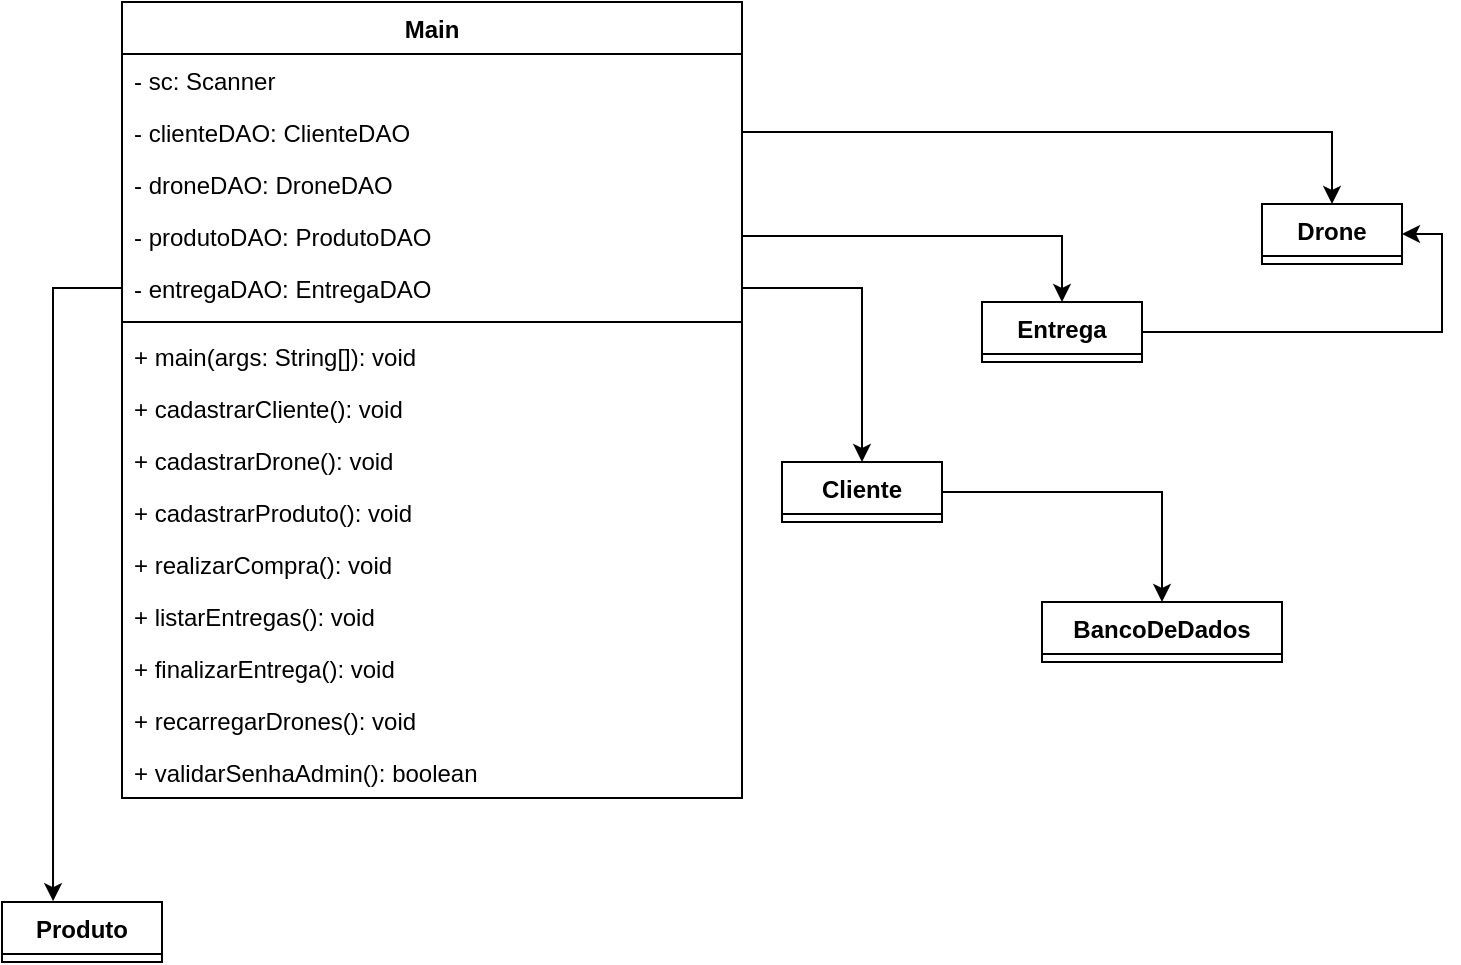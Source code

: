 <mxfile version="28.2.5">
  <diagram name="Página-1" id="cKYCesF05ptskkhsv4Eu">
    <mxGraphModel dx="1426" dy="1958" grid="1" gridSize="10" guides="1" tooltips="1" connect="1" arrows="1" fold="1" page="1" pageScale="1" pageWidth="827" pageHeight="1169" math="0" shadow="0">
      <root>
        <mxCell id="0" />
        <mxCell id="1" parent="0" />
        <mxCell id="_gDZUWT4ZUICHmL-SFmc-1" value="BancoDeDados" style="swimlane;fontStyle=1;align=center;verticalAlign=top;childLayout=stackLayout;horizontal=1;startSize=26;horizontalStack=0;resizeParent=1;resizeParentMax=0;resizeLast=0;collapsible=1;marginBottom=0;whiteSpace=wrap;html=1;" vertex="1" collapsed="1" parent="1">
          <mxGeometry x="530" y="50" width="120" height="30" as="geometry">
            <mxRectangle x="490" y="-30" width="160" height="138" as="alternateBounds" />
          </mxGeometry>
        </mxCell>
        <mxCell id="_gDZUWT4ZUICHmL-SFmc-2" value="- URL: String" style="text;strokeColor=none;fillColor=none;align=left;verticalAlign=top;spacingLeft=4;spacingRight=4;overflow=hidden;rotatable=0;points=[[0,0.5],[1,0.5]];portConstraint=eastwest;whiteSpace=wrap;html=1;" vertex="1" parent="_gDZUWT4ZUICHmL-SFmc-1">
          <mxGeometry y="26" width="160" height="26" as="geometry" />
        </mxCell>
        <mxCell id="_gDZUWT4ZUICHmL-SFmc-6" value="- USUARIO: String" style="text;strokeColor=none;fillColor=none;align=left;verticalAlign=top;spacingLeft=4;spacingRight=4;overflow=hidden;rotatable=0;points=[[0,0.5],[1,0.5]];portConstraint=eastwest;whiteSpace=wrap;html=1;" vertex="1" parent="_gDZUWT4ZUICHmL-SFmc-1">
          <mxGeometry y="52" width="160" height="26" as="geometry" />
        </mxCell>
        <mxCell id="_gDZUWT4ZUICHmL-SFmc-5" value="- SENHA : String" style="text;strokeColor=none;fillColor=none;align=left;verticalAlign=top;spacingLeft=4;spacingRight=4;overflow=hidden;rotatable=0;points=[[0,0.5],[1,0.5]];portConstraint=eastwest;whiteSpace=wrap;html=1;" vertex="1" parent="_gDZUWT4ZUICHmL-SFmc-1">
          <mxGeometry y="78" width="160" height="26" as="geometry" />
        </mxCell>
        <mxCell id="_gDZUWT4ZUICHmL-SFmc-3" value="" style="line;strokeWidth=1;fillColor=none;align=left;verticalAlign=middle;spacingTop=-1;spacingLeft=3;spacingRight=3;rotatable=0;labelPosition=right;points=[];portConstraint=eastwest;strokeColor=inherit;" vertex="1" parent="_gDZUWT4ZUICHmL-SFmc-1">
          <mxGeometry y="104" width="160" height="8" as="geometry" />
        </mxCell>
        <mxCell id="_gDZUWT4ZUICHmL-SFmc-4" value="+ conectar():&amp;nbsp;Connection" style="text;strokeColor=none;fillColor=none;align=left;verticalAlign=top;spacingLeft=4;spacingRight=4;overflow=hidden;rotatable=0;points=[[0,0.5],[1,0.5]];portConstraint=eastwest;whiteSpace=wrap;html=1;" vertex="1" parent="_gDZUWT4ZUICHmL-SFmc-1">
          <mxGeometry y="112" width="160" height="26" as="geometry" />
        </mxCell>
        <mxCell id="_gDZUWT4ZUICHmL-SFmc-84" style="edgeStyle=orthogonalEdgeStyle;rounded=0;orthogonalLoop=1;jettySize=auto;html=1;exitX=1;exitY=0.5;exitDx=0;exitDy=0;entryX=0.5;entryY=0;entryDx=0;entryDy=0;" edge="1" parent="1" source="_gDZUWT4ZUICHmL-SFmc-7" target="_gDZUWT4ZUICHmL-SFmc-1">
          <mxGeometry relative="1" as="geometry" />
        </mxCell>
        <mxCell id="_gDZUWT4ZUICHmL-SFmc-7" value="Cliente" style="swimlane;fontStyle=1;align=center;verticalAlign=top;childLayout=stackLayout;horizontal=1;startSize=26;horizontalStack=0;resizeParent=1;resizeParentMax=0;resizeLast=0;collapsible=1;marginBottom=0;whiteSpace=wrap;html=1;" vertex="1" collapsed="1" parent="1">
          <mxGeometry x="400" y="-20" width="80" height="30" as="geometry">
            <mxRectangle x="370" y="-30" width="200" height="242" as="alternateBounds" />
          </mxGeometry>
        </mxCell>
        <mxCell id="_gDZUWT4ZUICHmL-SFmc-8" value="- id: int" style="text;strokeColor=none;fillColor=none;align=left;verticalAlign=top;spacingLeft=4;spacingRight=4;overflow=hidden;rotatable=0;points=[[0,0.5],[1,0.5]];portConstraint=eastwest;whiteSpace=wrap;html=1;" vertex="1" parent="_gDZUWT4ZUICHmL-SFmc-7">
          <mxGeometry y="26" width="200" height="26" as="geometry" />
        </mxCell>
        <mxCell id="_gDZUWT4ZUICHmL-SFmc-9" value="- nome: string" style="text;strokeColor=none;fillColor=none;align=left;verticalAlign=top;spacingLeft=4;spacingRight=4;overflow=hidden;rotatable=0;points=[[0,0.5],[1,0.5]];portConstraint=eastwest;whiteSpace=wrap;html=1;" vertex="1" parent="_gDZUWT4ZUICHmL-SFmc-7">
          <mxGeometry y="52" width="200" height="26" as="geometry" />
        </mxCell>
        <mxCell id="_gDZUWT4ZUICHmL-SFmc-13" value="- cep: string" style="text;strokeColor=none;fillColor=none;align=left;verticalAlign=top;spacingLeft=4;spacingRight=4;overflow=hidden;rotatable=0;points=[[0,0.5],[1,0.5]];portConstraint=eastwest;whiteSpace=wrap;html=1;" vertex="1" parent="_gDZUWT4ZUICHmL-SFmc-7">
          <mxGeometry y="78" width="200" height="26" as="geometry" />
        </mxCell>
        <mxCell id="_gDZUWT4ZUICHmL-SFmc-10" value="- email: string" style="text;strokeColor=none;fillColor=none;align=left;verticalAlign=top;spacingLeft=4;spacingRight=4;overflow=hidden;rotatable=0;points=[[0,0.5],[1,0.5]];portConstraint=eastwest;whiteSpace=wrap;html=1;" vertex="1" parent="_gDZUWT4ZUICHmL-SFmc-7">
          <mxGeometry y="104" width="200" height="26" as="geometry" />
        </mxCell>
        <mxCell id="_gDZUWT4ZUICHmL-SFmc-14" value="- telefone: string" style="text;strokeColor=none;fillColor=none;align=left;verticalAlign=top;spacingLeft=4;spacingRight=4;overflow=hidden;rotatable=0;points=[[0,0.5],[1,0.5]];portConstraint=eastwest;whiteSpace=wrap;html=1;" vertex="1" parent="_gDZUWT4ZUICHmL-SFmc-7">
          <mxGeometry y="130" width="200" height="26" as="geometry" />
        </mxCell>
        <mxCell id="_gDZUWT4ZUICHmL-SFmc-11" value="" style="line;strokeWidth=1;fillColor=none;align=left;verticalAlign=middle;spacingTop=-1;spacingLeft=3;spacingRight=3;rotatable=0;labelPosition=right;points=[];portConstraint=eastwest;strokeColor=inherit;" vertex="1" parent="_gDZUWT4ZUICHmL-SFmc-7">
          <mxGeometry y="156" width="200" height="8" as="geometry" />
        </mxCell>
        <mxCell id="_gDZUWT4ZUICHmL-SFmc-22" value="+&amp;nbsp;cadastrarCliente(c: Cliente): void" style="text;strokeColor=none;fillColor=none;align=left;verticalAlign=top;spacingLeft=4;spacingRight=4;overflow=hidden;rotatable=0;points=[[0,0.5],[1,0.5]];portConstraint=eastwest;whiteSpace=wrap;html=1;" vertex="1" parent="_gDZUWT4ZUICHmL-SFmc-7">
          <mxGeometry y="164" width="200" height="26" as="geometry" />
        </mxCell>
        <mxCell id="_gDZUWT4ZUICHmL-SFmc-23" value="+&amp;nbsp;buscarClientePorId(id): cliente" style="text;strokeColor=none;fillColor=none;align=left;verticalAlign=top;spacingLeft=4;spacingRight=4;overflow=hidden;rotatable=0;points=[[0,0.5],[1,0.5]];portConstraint=eastwest;whiteSpace=wrap;html=1;" vertex="1" parent="_gDZUWT4ZUICHmL-SFmc-7">
          <mxGeometry y="190" width="200" height="26" as="geometry" />
        </mxCell>
        <mxCell id="_gDZUWT4ZUICHmL-SFmc-24" value="+&amp;nbsp;listarClientes():&amp;nbsp;List&amp;lt;Cliente&amp;gt;" style="text;strokeColor=none;fillColor=none;align=left;verticalAlign=top;spacingLeft=4;spacingRight=4;overflow=hidden;rotatable=0;points=[[0,0.5],[1,0.5]];portConstraint=eastwest;whiteSpace=wrap;html=1;" vertex="1" parent="_gDZUWT4ZUICHmL-SFmc-7">
          <mxGeometry y="216" width="200" height="26" as="geometry" />
        </mxCell>
        <mxCell id="_gDZUWT4ZUICHmL-SFmc-15" value="Drone" style="swimlane;fontStyle=1;align=center;verticalAlign=top;childLayout=stackLayout;horizontal=1;startSize=26;horizontalStack=0;resizeParent=1;resizeParentMax=0;resizeLast=0;collapsible=1;marginBottom=0;whiteSpace=wrap;html=1;" vertex="1" collapsed="1" parent="1">
          <mxGeometry x="640" y="-149" width="70" height="30" as="geometry">
            <mxRectangle x="640" y="-149" width="310" height="268" as="alternateBounds" />
          </mxGeometry>
        </mxCell>
        <mxCell id="_gDZUWT4ZUICHmL-SFmc-27" value="- id: int" style="text;strokeColor=none;fillColor=none;align=left;verticalAlign=top;spacingLeft=4;spacingRight=4;overflow=hidden;rotatable=0;points=[[0,0.5],[1,0.5]];portConstraint=eastwest;whiteSpace=wrap;html=1;" vertex="1" parent="_gDZUWT4ZUICHmL-SFmc-15">
          <mxGeometry y="26" width="310" height="26" as="geometry" />
        </mxCell>
        <mxCell id="_gDZUWT4ZUICHmL-SFmc-16" value="- statusBateria: int" style="text;strokeColor=none;fillColor=none;align=left;verticalAlign=top;spacingLeft=4;spacingRight=4;overflow=hidden;rotatable=0;points=[[0,0.5],[1,0.5]];portConstraint=eastwest;whiteSpace=wrap;html=1;" vertex="1" parent="_gDZUWT4ZUICHmL-SFmc-15">
          <mxGeometry y="52" width="310" height="26" as="geometry" />
        </mxCell>
        <mxCell id="_gDZUWT4ZUICHmL-SFmc-17" value="- capacidade: int" style="text;strokeColor=none;fillColor=none;align=left;verticalAlign=top;spacingLeft=4;spacingRight=4;overflow=hidden;rotatable=0;points=[[0,0.5],[1,0.5]];portConstraint=eastwest;whiteSpace=wrap;html=1;" vertex="1" parent="_gDZUWT4ZUICHmL-SFmc-15">
          <mxGeometry y="78" width="310" height="26" as="geometry" />
        </mxCell>
        <mxCell id="_gDZUWT4ZUICHmL-SFmc-18" value="- disponivel: boolean" style="text;strokeColor=none;fillColor=none;align=left;verticalAlign=top;spacingLeft=4;spacingRight=4;overflow=hidden;rotatable=0;points=[[0,0.5],[1,0.5]];portConstraint=eastwest;whiteSpace=wrap;html=1;" vertex="1" parent="_gDZUWT4ZUICHmL-SFmc-15">
          <mxGeometry y="104" width="310" height="26" as="geometry" />
        </mxCell>
        <mxCell id="_gDZUWT4ZUICHmL-SFmc-19" value="" style="line;strokeWidth=1;fillColor=none;align=left;verticalAlign=middle;spacingTop=-1;spacingLeft=3;spacingRight=3;rotatable=0;labelPosition=right;points=[];portConstraint=eastwest;strokeColor=inherit;" vertex="1" parent="_gDZUWT4ZUICHmL-SFmc-15">
          <mxGeometry y="130" width="310" height="8" as="geometry" />
        </mxCell>
        <mxCell id="_gDZUWT4ZUICHmL-SFmc-20" value="+&amp;nbsp;cadastrarDrone(d: Drone): void" style="text;strokeColor=none;fillColor=none;align=left;verticalAlign=top;spacingLeft=4;spacingRight=4;overflow=hidden;rotatable=0;points=[[0,0.5],[1,0.5]];portConstraint=eastwest;whiteSpace=wrap;html=1;" vertex="1" parent="_gDZUWT4ZUICHmL-SFmc-15">
          <mxGeometry y="138" width="310" height="26" as="geometry" />
        </mxCell>
        <mxCell id="_gDZUWT4ZUICHmL-SFmc-28" value="+&amp;nbsp;buscarDroneDisponivel(pesoNecessario): Drone" style="text;strokeColor=none;fillColor=none;align=left;verticalAlign=top;spacingLeft=4;spacingRight=4;overflow=hidden;rotatable=0;points=[[0,0.5],[1,0.5]];portConstraint=eastwest;whiteSpace=wrap;html=1;" vertex="1" parent="_gDZUWT4ZUICHmL-SFmc-15">
          <mxGeometry y="164" width="310" height="26" as="geometry" />
        </mxCell>
        <mxCell id="_gDZUWT4ZUICHmL-SFmc-29" value="+&amp;nbsp;listarDrones():&amp;nbsp;List&amp;lt;Drone&amp;gt;" style="text;strokeColor=none;fillColor=none;align=left;verticalAlign=top;spacingLeft=4;spacingRight=4;overflow=hidden;rotatable=0;points=[[0,0.5],[1,0.5]];portConstraint=eastwest;whiteSpace=wrap;html=1;" vertex="1" parent="_gDZUWT4ZUICHmL-SFmc-15">
          <mxGeometry y="190" width="310" height="26" as="geometry" />
        </mxCell>
        <mxCell id="_gDZUWT4ZUICHmL-SFmc-30" value="+&amp;nbsp;atualizarDisponibilidade(idDrone, disponivel): void" style="text;strokeColor=none;fillColor=none;align=left;verticalAlign=top;spacingLeft=4;spacingRight=4;overflow=hidden;rotatable=0;points=[[0,0.5],[1,0.5]];portConstraint=eastwest;whiteSpace=wrap;html=1;" vertex="1" parent="_gDZUWT4ZUICHmL-SFmc-15">
          <mxGeometry y="216" width="310" height="26" as="geometry" />
        </mxCell>
        <mxCell id="_gDZUWT4ZUICHmL-SFmc-31" value="+&amp;nbsp;atualizarDrone(d: Drone): void" style="text;strokeColor=none;fillColor=none;align=left;verticalAlign=top;spacingLeft=4;spacingRight=4;overflow=hidden;rotatable=0;points=[[0,0.5],[1,0.5]];portConstraint=eastwest;whiteSpace=wrap;html=1;" vertex="1" parent="_gDZUWT4ZUICHmL-SFmc-15">
          <mxGeometry y="242" width="310" height="26" as="geometry" />
        </mxCell>
        <mxCell id="_gDZUWT4ZUICHmL-SFmc-33" value="Entrega" style="swimlane;fontStyle=1;align=center;verticalAlign=top;childLayout=stackLayout;horizontal=1;startSize=26;horizontalStack=0;resizeParent=1;resizeParentMax=0;resizeLast=0;collapsible=1;marginBottom=0;whiteSpace=wrap;html=1;" vertex="1" collapsed="1" parent="1">
          <mxGeometry x="500" y="-100" width="80" height="30" as="geometry">
            <mxRectangle x="500" y="-100" width="310" height="346" as="alternateBounds" />
          </mxGeometry>
        </mxCell>
        <mxCell id="_gDZUWT4ZUICHmL-SFmc-34" value="- id: int" style="text;strokeColor=none;fillColor=none;align=left;verticalAlign=top;spacingLeft=4;spacingRight=4;overflow=hidden;rotatable=0;points=[[0,0.5],[1,0.5]];portConstraint=eastwest;whiteSpace=wrap;html=1;" vertex="1" parent="_gDZUWT4ZUICHmL-SFmc-33">
          <mxGeometry y="26" width="310" height="26" as="geometry" />
        </mxCell>
        <mxCell id="_gDZUWT4ZUICHmL-SFmc-46" value="- idProduto: int" style="text;strokeColor=none;fillColor=none;align=left;verticalAlign=top;spacingLeft=4;spacingRight=4;overflow=hidden;rotatable=0;points=[[0,0.5],[1,0.5]];portConstraint=eastwest;whiteSpace=wrap;html=1;" vertex="1" parent="_gDZUWT4ZUICHmL-SFmc-33">
          <mxGeometry y="52" width="310" height="26" as="geometry" />
        </mxCell>
        <mxCell id="_gDZUWT4ZUICHmL-SFmc-45" value="- idCliente: int" style="text;strokeColor=none;fillColor=none;align=left;verticalAlign=top;spacingLeft=4;spacingRight=4;overflow=hidden;rotatable=0;points=[[0,0.5],[1,0.5]];portConstraint=eastwest;whiteSpace=wrap;html=1;" vertex="1" parent="_gDZUWT4ZUICHmL-SFmc-33">
          <mxGeometry y="78" width="310" height="26" as="geometry" />
        </mxCell>
        <mxCell id="_gDZUWT4ZUICHmL-SFmc-44" value="- drone: Drone" style="text;strokeColor=none;fillColor=none;align=left;verticalAlign=top;spacingLeft=4;spacingRight=4;overflow=hidden;rotatable=0;points=[[0,0.5],[1,0.5]];portConstraint=eastwest;whiteSpace=wrap;html=1;" vertex="1" parent="_gDZUWT4ZUICHmL-SFmc-33">
          <mxGeometry y="104" width="310" height="26" as="geometry" />
        </mxCell>
        <mxCell id="_gDZUWT4ZUICHmL-SFmc-35" value="- peso: int" style="text;strokeColor=none;fillColor=none;align=left;verticalAlign=top;spacingLeft=4;spacingRight=4;overflow=hidden;rotatable=0;points=[[0,0.5],[1,0.5]];portConstraint=eastwest;whiteSpace=wrap;html=1;" vertex="1" parent="_gDZUWT4ZUICHmL-SFmc-33">
          <mxGeometry y="130" width="310" height="26" as="geometry" />
        </mxCell>
        <mxCell id="_gDZUWT4ZUICHmL-SFmc-36" value="- status: Status" style="text;strokeColor=none;fillColor=none;align=left;verticalAlign=top;spacingLeft=4;spacingRight=4;overflow=hidden;rotatable=0;points=[[0,0.5],[1,0.5]];portConstraint=eastwest;whiteSpace=wrap;html=1;" vertex="1" parent="_gDZUWT4ZUICHmL-SFmc-33">
          <mxGeometry y="156" width="310" height="26" as="geometry" />
        </mxCell>
        <mxCell id="_gDZUWT4ZUICHmL-SFmc-37" value="- dataCompra:&amp;nbsp;LocalDateTime&amp;nbsp;" style="text;strokeColor=none;fillColor=none;align=left;verticalAlign=top;spacingLeft=4;spacingRight=4;overflow=hidden;rotatable=0;points=[[0,0.5],[1,0.5]];portConstraint=eastwest;whiteSpace=wrap;html=1;" vertex="1" parent="_gDZUWT4ZUICHmL-SFmc-33">
          <mxGeometry y="182" width="310" height="26" as="geometry" />
        </mxCell>
        <mxCell id="_gDZUWT4ZUICHmL-SFmc-38" value="" style="line;strokeWidth=1;fillColor=none;align=left;verticalAlign=middle;spacingTop=-1;spacingLeft=3;spacingRight=3;rotatable=0;labelPosition=right;points=[];portConstraint=eastwest;strokeColor=inherit;" vertex="1" parent="_gDZUWT4ZUICHmL-SFmc-33">
          <mxGeometry y="208" width="310" height="8" as="geometry" />
        </mxCell>
        <mxCell id="_gDZUWT4ZUICHmL-SFmc-39" value="+&amp;nbsp;cadastrarEntrega(e: Entrega): void" style="text;strokeColor=none;fillColor=none;align=left;verticalAlign=top;spacingLeft=4;spacingRight=4;overflow=hidden;rotatable=0;points=[[0,0.5],[1,0.5]];portConstraint=eastwest;whiteSpace=wrap;html=1;" vertex="1" parent="_gDZUWT4ZUICHmL-SFmc-33">
          <mxGeometry y="216" width="310" height="26" as="geometry" />
        </mxCell>
        <mxCell id="_gDZUWT4ZUICHmL-SFmc-40" value="+&amp;nbsp;listarEntregas():&amp;nbsp;List&amp;lt;Entrega&amp;gt;" style="text;strokeColor=none;fillColor=none;align=left;verticalAlign=top;spacingLeft=4;spacingRight=4;overflow=hidden;rotatable=0;points=[[0,0.5],[1,0.5]];portConstraint=eastwest;whiteSpace=wrap;html=1;" vertex="1" parent="_gDZUWT4ZUICHmL-SFmc-33">
          <mxGeometry y="242" width="310" height="26" as="geometry" />
        </mxCell>
        <mxCell id="_gDZUWT4ZUICHmL-SFmc-41" value="+&amp;nbsp;listarEntregasPendentes():&amp;nbsp;List&amp;lt;Entrega&amp;gt;" style="text;strokeColor=none;fillColor=none;align=left;verticalAlign=top;spacingLeft=4;spacingRight=4;overflow=hidden;rotatable=0;points=[[0,0.5],[1,0.5]];portConstraint=eastwest;whiteSpace=wrap;html=1;" vertex="1" parent="_gDZUWT4ZUICHmL-SFmc-33">
          <mxGeometry y="268" width="310" height="26" as="geometry" />
        </mxCell>
        <mxCell id="_gDZUWT4ZUICHmL-SFmc-42" value="+&amp;nbsp;buscarEntregaPorId(id): Entrega" style="text;strokeColor=none;fillColor=none;align=left;verticalAlign=top;spacingLeft=4;spacingRight=4;overflow=hidden;rotatable=0;points=[[0,0.5],[1,0.5]];portConstraint=eastwest;whiteSpace=wrap;html=1;" vertex="1" parent="_gDZUWT4ZUICHmL-SFmc-33">
          <mxGeometry y="294" width="310" height="26" as="geometry" />
        </mxCell>
        <mxCell id="_gDZUWT4ZUICHmL-SFmc-43" value="+&amp;nbsp;atualizarEntrega(e: Entrega): void" style="text;strokeColor=none;fillColor=none;align=left;verticalAlign=top;spacingLeft=4;spacingRight=4;overflow=hidden;rotatable=0;points=[[0,0.5],[1,0.5]];portConstraint=eastwest;whiteSpace=wrap;html=1;" vertex="1" parent="_gDZUWT4ZUICHmL-SFmc-33">
          <mxGeometry y="320" width="310" height="26" as="geometry" />
        </mxCell>
        <mxCell id="_gDZUWT4ZUICHmL-SFmc-47" value="Main" style="swimlane;fontStyle=1;align=center;verticalAlign=top;childLayout=stackLayout;horizontal=1;startSize=26;horizontalStack=0;resizeParent=1;resizeParentMax=0;resizeLast=0;collapsible=1;marginBottom=0;whiteSpace=wrap;html=1;" vertex="1" parent="1">
          <mxGeometry x="70" y="-250" width="310" height="398" as="geometry">
            <mxRectangle x="640" y="-140" width="70" height="30" as="alternateBounds" />
          </mxGeometry>
        </mxCell>
        <mxCell id="_gDZUWT4ZUICHmL-SFmc-48" value="- sc: Scanner" style="text;strokeColor=none;fillColor=none;align=left;verticalAlign=top;spacingLeft=4;spacingRight=4;overflow=hidden;rotatable=0;points=[[0,0.5],[1,0.5]];portConstraint=eastwest;whiteSpace=wrap;html=1;" vertex="1" parent="_gDZUWT4ZUICHmL-SFmc-47">
          <mxGeometry y="26" width="310" height="26" as="geometry" />
        </mxCell>
        <mxCell id="_gDZUWT4ZUICHmL-SFmc-49" value="-&amp;nbsp;clienteDAO: ClienteDAO" style="text;strokeColor=none;fillColor=none;align=left;verticalAlign=top;spacingLeft=4;spacingRight=4;overflow=hidden;rotatable=0;points=[[0,0.5],[1,0.5]];portConstraint=eastwest;whiteSpace=wrap;html=1;" vertex="1" parent="_gDZUWT4ZUICHmL-SFmc-47">
          <mxGeometry y="52" width="310" height="26" as="geometry" />
        </mxCell>
        <mxCell id="_gDZUWT4ZUICHmL-SFmc-50" value="-&amp;nbsp;droneDAO: DroneDAO" style="text;strokeColor=none;fillColor=none;align=left;verticalAlign=top;spacingLeft=4;spacingRight=4;overflow=hidden;rotatable=0;points=[[0,0.5],[1,0.5]];portConstraint=eastwest;whiteSpace=wrap;html=1;" vertex="1" parent="_gDZUWT4ZUICHmL-SFmc-47">
          <mxGeometry y="78" width="310" height="26" as="geometry" />
        </mxCell>
        <mxCell id="_gDZUWT4ZUICHmL-SFmc-51" value="-&amp;nbsp;produtoDAO: ProdutoDAO" style="text;strokeColor=none;fillColor=none;align=left;verticalAlign=top;spacingLeft=4;spacingRight=4;overflow=hidden;rotatable=0;points=[[0,0.5],[1,0.5]];portConstraint=eastwest;whiteSpace=wrap;html=1;" vertex="1" parent="_gDZUWT4ZUICHmL-SFmc-47">
          <mxGeometry y="104" width="310" height="26" as="geometry" />
        </mxCell>
        <mxCell id="_gDZUWT4ZUICHmL-SFmc-52" value="-&amp;nbsp;entregaDAO: EntregaDAO" style="text;strokeColor=none;fillColor=none;align=left;verticalAlign=top;spacingLeft=4;spacingRight=4;overflow=hidden;rotatable=0;points=[[0,0.5],[1,0.5]];portConstraint=eastwest;whiteSpace=wrap;html=1;" vertex="1" parent="_gDZUWT4ZUICHmL-SFmc-47">
          <mxGeometry y="130" width="310" height="26" as="geometry" />
        </mxCell>
        <mxCell id="_gDZUWT4ZUICHmL-SFmc-55" value="" style="line;strokeWidth=1;fillColor=none;align=left;verticalAlign=middle;spacingTop=-1;spacingLeft=3;spacingRight=3;rotatable=0;labelPosition=right;points=[];portConstraint=eastwest;strokeColor=inherit;" vertex="1" parent="_gDZUWT4ZUICHmL-SFmc-47">
          <mxGeometry y="156" width="310" height="8" as="geometry" />
        </mxCell>
        <mxCell id="_gDZUWT4ZUICHmL-SFmc-56" value="+ main(args: String[]): void" style="text;strokeColor=none;fillColor=none;align=left;verticalAlign=top;spacingLeft=4;spacingRight=4;overflow=hidden;rotatable=0;points=[[0,0.5],[1,0.5]];portConstraint=eastwest;whiteSpace=wrap;html=1;" vertex="1" parent="_gDZUWT4ZUICHmL-SFmc-47">
          <mxGeometry y="164" width="310" height="26" as="geometry" />
        </mxCell>
        <mxCell id="_gDZUWT4ZUICHmL-SFmc-57" value="+&amp;nbsp;cadastrarCliente(): void" style="text;strokeColor=none;fillColor=none;align=left;verticalAlign=top;spacingLeft=4;spacingRight=4;overflow=hidden;rotatable=0;points=[[0,0.5],[1,0.5]];portConstraint=eastwest;whiteSpace=wrap;html=1;" vertex="1" parent="_gDZUWT4ZUICHmL-SFmc-47">
          <mxGeometry y="190" width="310" height="26" as="geometry" />
        </mxCell>
        <mxCell id="_gDZUWT4ZUICHmL-SFmc-58" value="+&amp;nbsp;cadastrarDrone(): void" style="text;strokeColor=none;fillColor=none;align=left;verticalAlign=top;spacingLeft=4;spacingRight=4;overflow=hidden;rotatable=0;points=[[0,0.5],[1,0.5]];portConstraint=eastwest;whiteSpace=wrap;html=1;" vertex="1" parent="_gDZUWT4ZUICHmL-SFmc-47">
          <mxGeometry y="216" width="310" height="26" as="geometry" />
        </mxCell>
        <mxCell id="_gDZUWT4ZUICHmL-SFmc-59" value="+&amp;nbsp;cadastrarProduto(): void" style="text;strokeColor=none;fillColor=none;align=left;verticalAlign=top;spacingLeft=4;spacingRight=4;overflow=hidden;rotatable=0;points=[[0,0.5],[1,0.5]];portConstraint=eastwest;whiteSpace=wrap;html=1;" vertex="1" parent="_gDZUWT4ZUICHmL-SFmc-47">
          <mxGeometry y="242" width="310" height="26" as="geometry" />
        </mxCell>
        <mxCell id="_gDZUWT4ZUICHmL-SFmc-60" value="+&amp;nbsp;realizarCompra(): void" style="text;strokeColor=none;fillColor=none;align=left;verticalAlign=top;spacingLeft=4;spacingRight=4;overflow=hidden;rotatable=0;points=[[0,0.5],[1,0.5]];portConstraint=eastwest;whiteSpace=wrap;html=1;" vertex="1" parent="_gDZUWT4ZUICHmL-SFmc-47">
          <mxGeometry y="268" width="310" height="26" as="geometry" />
        </mxCell>
        <mxCell id="_gDZUWT4ZUICHmL-SFmc-61" value="+&amp;nbsp;listarEntregas(): void" style="text;strokeColor=none;fillColor=none;align=left;verticalAlign=top;spacingLeft=4;spacingRight=4;overflow=hidden;rotatable=0;points=[[0,0.5],[1,0.5]];portConstraint=eastwest;whiteSpace=wrap;html=1;" vertex="1" parent="_gDZUWT4ZUICHmL-SFmc-47">
          <mxGeometry y="294" width="310" height="26" as="geometry" />
        </mxCell>
        <mxCell id="_gDZUWT4ZUICHmL-SFmc-62" value="+&amp;nbsp;finalizarEntrega(): void" style="text;strokeColor=none;fillColor=none;align=left;verticalAlign=top;spacingLeft=4;spacingRight=4;overflow=hidden;rotatable=0;points=[[0,0.5],[1,0.5]];portConstraint=eastwest;whiteSpace=wrap;html=1;" vertex="1" parent="_gDZUWT4ZUICHmL-SFmc-47">
          <mxGeometry y="320" width="310" height="26" as="geometry" />
        </mxCell>
        <mxCell id="_gDZUWT4ZUICHmL-SFmc-63" value="+&amp;nbsp;recarregarDrones(): void" style="text;strokeColor=none;fillColor=none;align=left;verticalAlign=top;spacingLeft=4;spacingRight=4;overflow=hidden;rotatable=0;points=[[0,0.5],[1,0.5]];portConstraint=eastwest;whiteSpace=wrap;html=1;" vertex="1" parent="_gDZUWT4ZUICHmL-SFmc-47">
          <mxGeometry y="346" width="310" height="26" as="geometry" />
        </mxCell>
        <mxCell id="_gDZUWT4ZUICHmL-SFmc-64" value="+&amp;nbsp;validarSenhaAdmin(): boolean" style="text;strokeColor=none;fillColor=none;align=left;verticalAlign=top;spacingLeft=4;spacingRight=4;overflow=hidden;rotatable=0;points=[[0,0.5],[1,0.5]];portConstraint=eastwest;whiteSpace=wrap;html=1;" vertex="1" parent="_gDZUWT4ZUICHmL-SFmc-47">
          <mxGeometry y="372" width="310" height="26" as="geometry" />
        </mxCell>
        <mxCell id="_gDZUWT4ZUICHmL-SFmc-65" value="Produto" style="swimlane;fontStyle=1;align=center;verticalAlign=top;childLayout=stackLayout;horizontal=1;startSize=26;horizontalStack=0;resizeParent=1;resizeParentMax=0;resizeLast=0;collapsible=1;marginBottom=0;whiteSpace=wrap;html=1;" vertex="1" collapsed="1" parent="1">
          <mxGeometry x="10" y="200" width="80" height="30" as="geometry">
            <mxRectangle x="10" y="200" width="310" height="216" as="alternateBounds" />
          </mxGeometry>
        </mxCell>
        <mxCell id="_gDZUWT4ZUICHmL-SFmc-66" value="- id: int" style="text;strokeColor=none;fillColor=none;align=left;verticalAlign=top;spacingLeft=4;spacingRight=4;overflow=hidden;rotatable=0;points=[[0,0.5],[1,0.5]];portConstraint=eastwest;whiteSpace=wrap;html=1;" vertex="1" parent="_gDZUWT4ZUICHmL-SFmc-65">
          <mxGeometry y="26" width="310" height="26" as="geometry" />
        </mxCell>
        <mxCell id="_gDZUWT4ZUICHmL-SFmc-67" value="- nome: String" style="text;strokeColor=none;fillColor=none;align=left;verticalAlign=top;spacingLeft=4;spacingRight=4;overflow=hidden;rotatable=0;points=[[0,0.5],[1,0.5]];portConstraint=eastwest;whiteSpace=wrap;html=1;" vertex="1" parent="_gDZUWT4ZUICHmL-SFmc-65">
          <mxGeometry y="52" width="310" height="26" as="geometry" />
        </mxCell>
        <mxCell id="_gDZUWT4ZUICHmL-SFmc-68" value="- peso: int" style="text;strokeColor=none;fillColor=none;align=left;verticalAlign=top;spacingLeft=4;spacingRight=4;overflow=hidden;rotatable=0;points=[[0,0.5],[1,0.5]];portConstraint=eastwest;whiteSpace=wrap;html=1;" vertex="1" parent="_gDZUWT4ZUICHmL-SFmc-65">
          <mxGeometry y="78" width="310" height="26" as="geometry" />
        </mxCell>
        <mxCell id="_gDZUWT4ZUICHmL-SFmc-69" value="- preco: double" style="text;strokeColor=none;fillColor=none;align=left;verticalAlign=top;spacingLeft=4;spacingRight=4;overflow=hidden;rotatable=0;points=[[0,0.5],[1,0.5]];portConstraint=eastwest;whiteSpace=wrap;html=1;" vertex="1" parent="_gDZUWT4ZUICHmL-SFmc-65">
          <mxGeometry y="104" width="310" height="26" as="geometry" />
        </mxCell>
        <mxCell id="_gDZUWT4ZUICHmL-SFmc-73" value="" style="line;strokeWidth=1;fillColor=none;align=left;verticalAlign=middle;spacingTop=-1;spacingLeft=3;spacingRight=3;rotatable=0;labelPosition=right;points=[];portConstraint=eastwest;strokeColor=inherit;" vertex="1" parent="_gDZUWT4ZUICHmL-SFmc-65">
          <mxGeometry y="130" width="310" height="8" as="geometry" />
        </mxCell>
        <mxCell id="_gDZUWT4ZUICHmL-SFmc-74" value="+&amp;nbsp;cadastrarProduto(p: Produto): void" style="text;strokeColor=none;fillColor=none;align=left;verticalAlign=top;spacingLeft=4;spacingRight=4;overflow=hidden;rotatable=0;points=[[0,0.5],[1,0.5]];portConstraint=eastwest;whiteSpace=wrap;html=1;" vertex="1" parent="_gDZUWT4ZUICHmL-SFmc-65">
          <mxGeometry y="138" width="310" height="26" as="geometry" />
        </mxCell>
        <mxCell id="_gDZUWT4ZUICHmL-SFmc-75" value="+&amp;nbsp;buscarProdutoPorId(id): Produto" style="text;strokeColor=none;fillColor=none;align=left;verticalAlign=top;spacingLeft=4;spacingRight=4;overflow=hidden;rotatable=0;points=[[0,0.5],[1,0.5]];portConstraint=eastwest;whiteSpace=wrap;html=1;" vertex="1" parent="_gDZUWT4ZUICHmL-SFmc-65">
          <mxGeometry y="164" width="310" height="26" as="geometry" />
        </mxCell>
        <mxCell id="_gDZUWT4ZUICHmL-SFmc-76" value="+&amp;nbsp;listarProdutos():&amp;nbsp;List&amp;lt;Produto&amp;gt;" style="text;strokeColor=none;fillColor=none;align=left;verticalAlign=top;spacingLeft=4;spacingRight=4;overflow=hidden;rotatable=0;points=[[0,0.5],[1,0.5]];portConstraint=eastwest;whiteSpace=wrap;html=1;" vertex="1" parent="_gDZUWT4ZUICHmL-SFmc-65">
          <mxGeometry y="190" width="310" height="26" as="geometry" />
        </mxCell>
        <mxCell id="_gDZUWT4ZUICHmL-SFmc-80" style="edgeStyle=orthogonalEdgeStyle;rounded=0;orthogonalLoop=1;jettySize=auto;html=1;exitX=1;exitY=0.5;exitDx=0;exitDy=0;entryX=0.5;entryY=0;entryDx=0;entryDy=0;" edge="1" parent="1" source="_gDZUWT4ZUICHmL-SFmc-51" target="_gDZUWT4ZUICHmL-SFmc-33">
          <mxGeometry relative="1" as="geometry" />
        </mxCell>
        <mxCell id="_gDZUWT4ZUICHmL-SFmc-81" style="edgeStyle=orthogonalEdgeStyle;rounded=0;orthogonalLoop=1;jettySize=auto;html=1;exitX=1;exitY=0.5;exitDx=0;exitDy=0;entryX=0.5;entryY=0;entryDx=0;entryDy=0;" edge="1" parent="1" source="_gDZUWT4ZUICHmL-SFmc-52" target="_gDZUWT4ZUICHmL-SFmc-7">
          <mxGeometry relative="1" as="geometry" />
        </mxCell>
        <mxCell id="_gDZUWT4ZUICHmL-SFmc-82" style="edgeStyle=orthogonalEdgeStyle;rounded=0;orthogonalLoop=1;jettySize=auto;html=1;exitX=1;exitY=0.5;exitDx=0;exitDy=0;entryX=0.5;entryY=0;entryDx=0;entryDy=0;" edge="1" parent="1" source="_gDZUWT4ZUICHmL-SFmc-49" target="_gDZUWT4ZUICHmL-SFmc-15">
          <mxGeometry relative="1" as="geometry" />
        </mxCell>
        <mxCell id="_gDZUWT4ZUICHmL-SFmc-83" style="edgeStyle=orthogonalEdgeStyle;rounded=0;orthogonalLoop=1;jettySize=auto;html=1;exitX=0;exitY=0.5;exitDx=0;exitDy=0;entryX=0.319;entryY=-0.014;entryDx=0;entryDy=0;entryPerimeter=0;" edge="1" parent="1" source="_gDZUWT4ZUICHmL-SFmc-52" target="_gDZUWT4ZUICHmL-SFmc-65">
          <mxGeometry relative="1" as="geometry" />
        </mxCell>
        <mxCell id="_gDZUWT4ZUICHmL-SFmc-85" style="edgeStyle=orthogonalEdgeStyle;rounded=0;orthogonalLoop=1;jettySize=auto;html=1;exitX=1;exitY=0.5;exitDx=0;exitDy=0;entryX=1;entryY=0.5;entryDx=0;entryDy=0;" edge="1" parent="1" source="_gDZUWT4ZUICHmL-SFmc-36" target="_gDZUWT4ZUICHmL-SFmc-15">
          <mxGeometry relative="1" as="geometry" />
        </mxCell>
      </root>
    </mxGraphModel>
  </diagram>
</mxfile>
